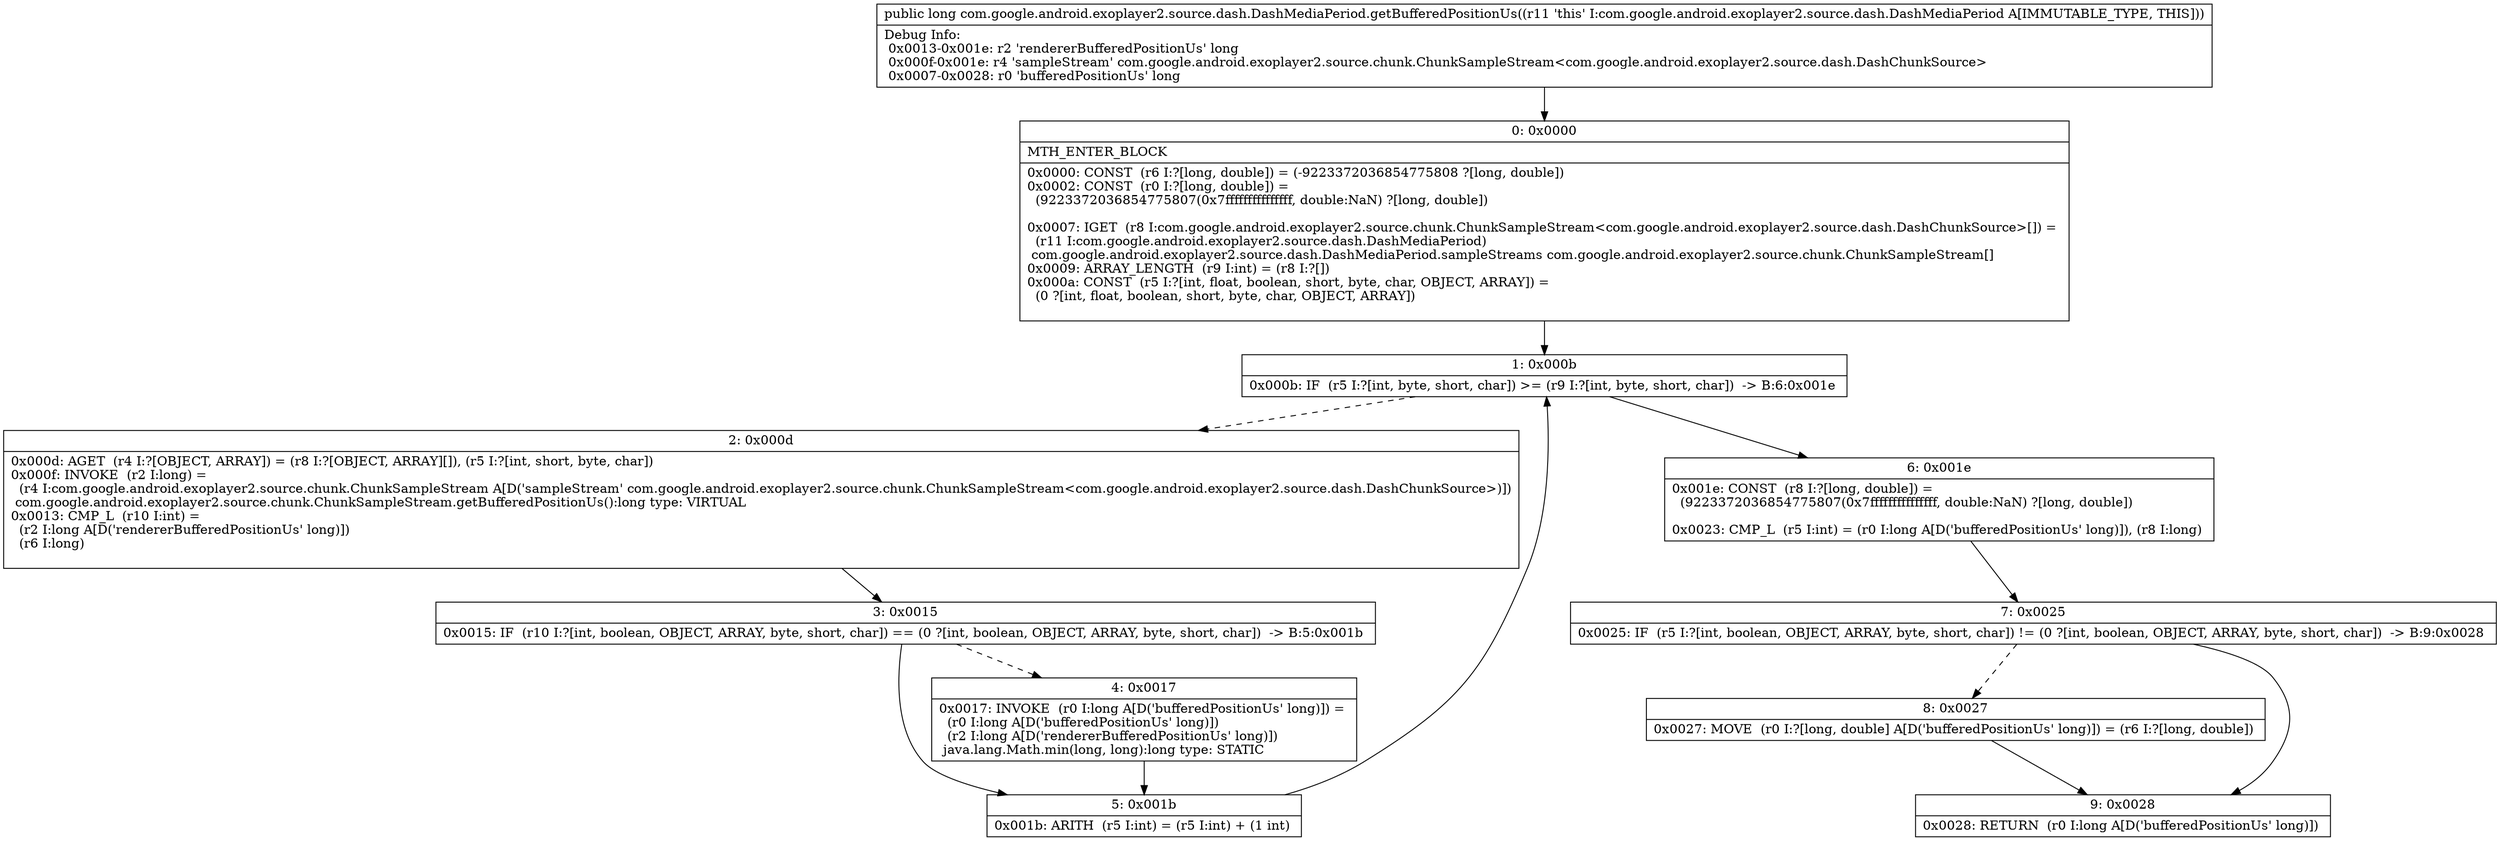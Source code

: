 digraph "CFG forcom.google.android.exoplayer2.source.dash.DashMediaPeriod.getBufferedPositionUs()J" {
Node_0 [shape=record,label="{0\:\ 0x0000|MTH_ENTER_BLOCK\l|0x0000: CONST  (r6 I:?[long, double]) = (\-9223372036854775808 ?[long, double]) \l0x0002: CONST  (r0 I:?[long, double]) = \l  (9223372036854775807(0x7fffffffffffffff, double:NaN) ?[long, double])\l \l0x0007: IGET  (r8 I:com.google.android.exoplayer2.source.chunk.ChunkSampleStream\<com.google.android.exoplayer2.source.dash.DashChunkSource\>[]) = \l  (r11 I:com.google.android.exoplayer2.source.dash.DashMediaPeriod)\l com.google.android.exoplayer2.source.dash.DashMediaPeriod.sampleStreams com.google.android.exoplayer2.source.chunk.ChunkSampleStream[] \l0x0009: ARRAY_LENGTH  (r9 I:int) = (r8 I:?[]) \l0x000a: CONST  (r5 I:?[int, float, boolean, short, byte, char, OBJECT, ARRAY]) = \l  (0 ?[int, float, boolean, short, byte, char, OBJECT, ARRAY])\l \l}"];
Node_1 [shape=record,label="{1\:\ 0x000b|0x000b: IF  (r5 I:?[int, byte, short, char]) \>= (r9 I:?[int, byte, short, char])  \-\> B:6:0x001e \l}"];
Node_2 [shape=record,label="{2\:\ 0x000d|0x000d: AGET  (r4 I:?[OBJECT, ARRAY]) = (r8 I:?[OBJECT, ARRAY][]), (r5 I:?[int, short, byte, char]) \l0x000f: INVOKE  (r2 I:long) = \l  (r4 I:com.google.android.exoplayer2.source.chunk.ChunkSampleStream A[D('sampleStream' com.google.android.exoplayer2.source.chunk.ChunkSampleStream\<com.google.android.exoplayer2.source.dash.DashChunkSource\>)])\l com.google.android.exoplayer2.source.chunk.ChunkSampleStream.getBufferedPositionUs():long type: VIRTUAL \l0x0013: CMP_L  (r10 I:int) = \l  (r2 I:long A[D('rendererBufferedPositionUs' long)])\l  (r6 I:long)\l \l}"];
Node_3 [shape=record,label="{3\:\ 0x0015|0x0015: IF  (r10 I:?[int, boolean, OBJECT, ARRAY, byte, short, char]) == (0 ?[int, boolean, OBJECT, ARRAY, byte, short, char])  \-\> B:5:0x001b \l}"];
Node_4 [shape=record,label="{4\:\ 0x0017|0x0017: INVOKE  (r0 I:long A[D('bufferedPositionUs' long)]) = \l  (r0 I:long A[D('bufferedPositionUs' long)])\l  (r2 I:long A[D('rendererBufferedPositionUs' long)])\l java.lang.Math.min(long, long):long type: STATIC \l}"];
Node_5 [shape=record,label="{5\:\ 0x001b|0x001b: ARITH  (r5 I:int) = (r5 I:int) + (1 int) \l}"];
Node_6 [shape=record,label="{6\:\ 0x001e|0x001e: CONST  (r8 I:?[long, double]) = \l  (9223372036854775807(0x7fffffffffffffff, double:NaN) ?[long, double])\l \l0x0023: CMP_L  (r5 I:int) = (r0 I:long A[D('bufferedPositionUs' long)]), (r8 I:long) \l}"];
Node_7 [shape=record,label="{7\:\ 0x0025|0x0025: IF  (r5 I:?[int, boolean, OBJECT, ARRAY, byte, short, char]) != (0 ?[int, boolean, OBJECT, ARRAY, byte, short, char])  \-\> B:9:0x0028 \l}"];
Node_8 [shape=record,label="{8\:\ 0x0027|0x0027: MOVE  (r0 I:?[long, double] A[D('bufferedPositionUs' long)]) = (r6 I:?[long, double]) \l}"];
Node_9 [shape=record,label="{9\:\ 0x0028|0x0028: RETURN  (r0 I:long A[D('bufferedPositionUs' long)]) \l}"];
MethodNode[shape=record,label="{public long com.google.android.exoplayer2.source.dash.DashMediaPeriod.getBufferedPositionUs((r11 'this' I:com.google.android.exoplayer2.source.dash.DashMediaPeriod A[IMMUTABLE_TYPE, THIS]))  | Debug Info:\l  0x0013\-0x001e: r2 'rendererBufferedPositionUs' long\l  0x000f\-0x001e: r4 'sampleStream' com.google.android.exoplayer2.source.chunk.ChunkSampleStream\<com.google.android.exoplayer2.source.dash.DashChunkSource\>\l  0x0007\-0x0028: r0 'bufferedPositionUs' long\l}"];
MethodNode -> Node_0;
Node_0 -> Node_1;
Node_1 -> Node_2[style=dashed];
Node_1 -> Node_6;
Node_2 -> Node_3;
Node_3 -> Node_4[style=dashed];
Node_3 -> Node_5;
Node_4 -> Node_5;
Node_5 -> Node_1;
Node_6 -> Node_7;
Node_7 -> Node_8[style=dashed];
Node_7 -> Node_9;
Node_8 -> Node_9;
}

